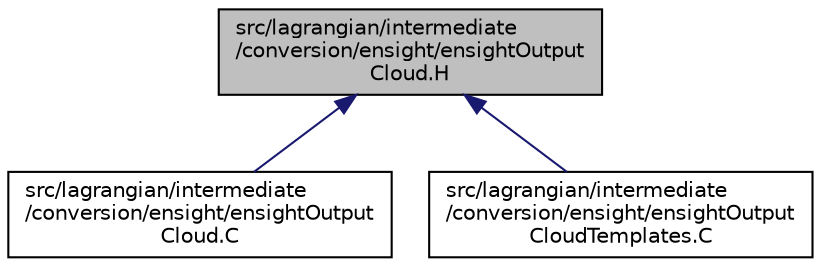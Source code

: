 digraph "src/lagrangian/intermediate/conversion/ensight/ensightOutputCloud.H"
{
  bgcolor="transparent";
  edge [fontname="Helvetica",fontsize="10",labelfontname="Helvetica",labelfontsize="10"];
  node [fontname="Helvetica",fontsize="10",shape=record];
  Node1 [label="src/lagrangian/intermediate\l/conversion/ensight/ensightOutput\lCloud.H",height=0.2,width=0.4,color="black", fillcolor="grey75", style="filled" fontcolor="black"];
  Node1 -> Node2 [dir="back",color="midnightblue",fontsize="10",style="solid",fontname="Helvetica"];
  Node2 [label="src/lagrangian/intermediate\l/conversion/ensight/ensightOutput\lCloud.C",height=0.2,width=0.4,color="black",URL="$ensightOutputCloud_8C.html"];
  Node1 -> Node3 [dir="back",color="midnightblue",fontsize="10",style="solid",fontname="Helvetica"];
  Node3 [label="src/lagrangian/intermediate\l/conversion/ensight/ensightOutput\lCloudTemplates.C",height=0.2,width=0.4,color="black",URL="$ensightOutputCloudTemplates_8C.html"];
}
